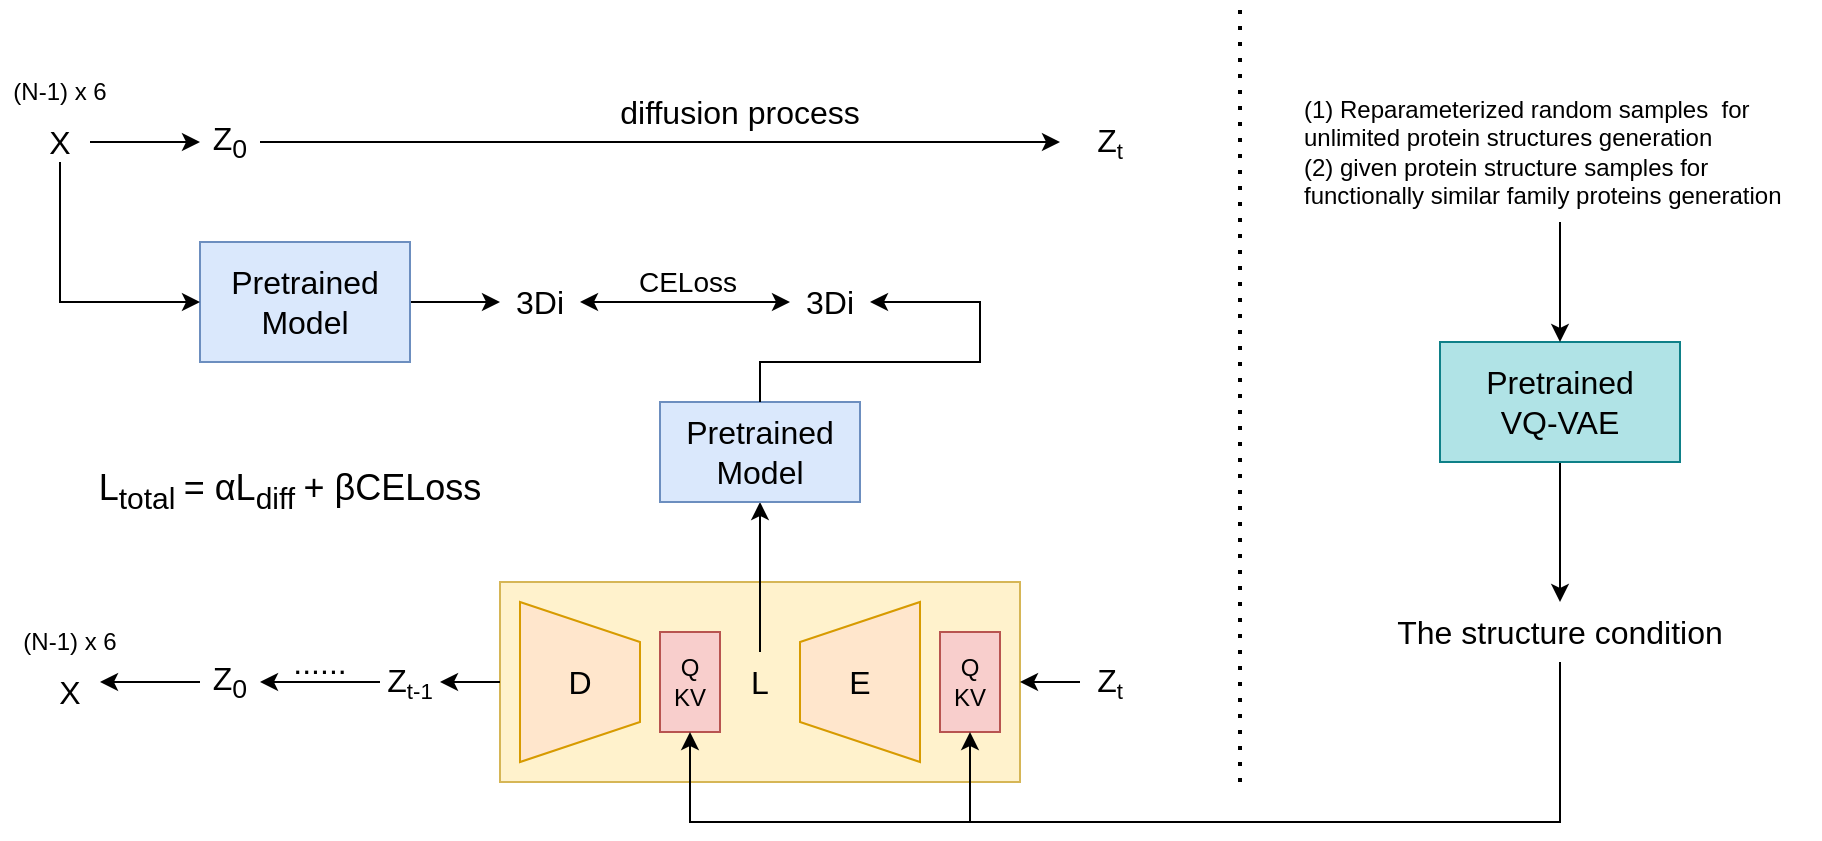 <mxfile version="21.5.0" type="github">
  <diagram name="第 1 页" id="3zp0N2sMeUjkROlY4g_E">
    <mxGraphModel dx="1330" dy="624" grid="1" gridSize="10" guides="1" tooltips="1" connect="1" arrows="1" fold="1" page="1" pageScale="1" pageWidth="827" pageHeight="1169" math="0" shadow="0">
      <root>
        <mxCell id="0" />
        <mxCell id="1" parent="0" />
        <mxCell id="gxt9Xrvfip5MAkFBjTN--1" value="&lt;font style=&quot;font-size: 16px;&quot;&gt;X&lt;/font&gt;" style="text;html=1;strokeColor=none;fillColor=none;align=center;verticalAlign=middle;whiteSpace=wrap;rounded=0;" parent="1" vertex="1">
          <mxGeometry x="45" y="110" width="50" height="20" as="geometry" />
        </mxCell>
        <mxCell id="gxt9Xrvfip5MAkFBjTN--2" value="(N-1) x 6" style="text;html=1;strokeColor=none;fillColor=none;align=center;verticalAlign=middle;whiteSpace=wrap;rounded=0;" parent="1" vertex="1">
          <mxGeometry x="40" y="80" width="60" height="30" as="geometry" />
        </mxCell>
        <mxCell id="gxt9Xrvfip5MAkFBjTN--3" value="&lt;font style=&quot;font-size: 16px;&quot;&gt;Z&lt;sub&gt;0&lt;/sub&gt;&lt;/font&gt;" style="text;html=1;strokeColor=none;fillColor=none;align=center;verticalAlign=middle;whiteSpace=wrap;rounded=0;" parent="1" vertex="1">
          <mxGeometry x="140" y="110" width="30" height="20" as="geometry" />
        </mxCell>
        <mxCell id="gxt9Xrvfip5MAkFBjTN--4" value="" style="endArrow=classic;html=1;rounded=0;exitX=0.8;exitY=0.5;exitDx=0;exitDy=0;exitPerimeter=0;entryX=0;entryY=0.5;entryDx=0;entryDy=0;" parent="1" source="gxt9Xrvfip5MAkFBjTN--1" target="gxt9Xrvfip5MAkFBjTN--3" edge="1">
          <mxGeometry width="50" height="50" relative="1" as="geometry">
            <mxPoint x="5" y="250" as="sourcePoint" />
            <mxPoint x="130" y="120" as="targetPoint" />
          </mxGeometry>
        </mxCell>
        <mxCell id="gxt9Xrvfip5MAkFBjTN--5" value="" style="endArrow=classic;html=1;rounded=0;exitX=1;exitY=0.5;exitDx=0;exitDy=0;" parent="1" source="gxt9Xrvfip5MAkFBjTN--3" edge="1">
          <mxGeometry width="50" height="50" relative="1" as="geometry">
            <mxPoint x="300" y="260" as="sourcePoint" />
            <mxPoint x="570" y="120" as="targetPoint" />
          </mxGeometry>
        </mxCell>
        <mxCell id="gxt9Xrvfip5MAkFBjTN--6" value="&lt;font style=&quot;font-size: 16px;&quot;&gt;diffusion process&lt;/font&gt;" style="text;html=1;strokeColor=none;fillColor=none;align=center;verticalAlign=middle;whiteSpace=wrap;rounded=0;" parent="1" vertex="1">
          <mxGeometry x="340" y="90" width="140" height="30" as="geometry" />
        </mxCell>
        <mxCell id="gxt9Xrvfip5MAkFBjTN--7" value="&lt;font style=&quot;font-size: 16px;&quot;&gt;Z&lt;/font&gt;&lt;font style=&quot;font-size: 13.333px;&quot;&gt;&lt;sub&gt;t&lt;/sub&gt;&lt;/font&gt;" style="text;html=1;strokeColor=none;fillColor=none;align=center;verticalAlign=middle;whiteSpace=wrap;rounded=0;" parent="1" vertex="1">
          <mxGeometry x="580" y="110" width="30" height="20" as="geometry" />
        </mxCell>
        <mxCell id="gxt9Xrvfip5MAkFBjTN--11" value="" style="edgeStyle=orthogonalEdgeStyle;rounded=0;orthogonalLoop=1;jettySize=auto;html=1;" parent="1" source="gxt9Xrvfip5MAkFBjTN--8" target="gxt9Xrvfip5MAkFBjTN--10" edge="1">
          <mxGeometry relative="1" as="geometry" />
        </mxCell>
        <mxCell id="gxt9Xrvfip5MAkFBjTN--8" value="&lt;font style=&quot;font-size: 16px;&quot;&gt;Pretrained&lt;br&gt;Model&lt;/font&gt;" style="rounded=0;whiteSpace=wrap;html=1;fillColor=#dae8fc;strokeColor=#6c8ebf;" parent="1" vertex="1">
          <mxGeometry x="140" y="170" width="105" height="60" as="geometry" />
        </mxCell>
        <mxCell id="gxt9Xrvfip5MAkFBjTN--9" value="" style="endArrow=classic;html=1;rounded=0;exitX=0.5;exitY=1;exitDx=0;exitDy=0;entryX=0;entryY=0.5;entryDx=0;entryDy=0;" parent="1" source="gxt9Xrvfip5MAkFBjTN--1" target="gxt9Xrvfip5MAkFBjTN--8" edge="1">
          <mxGeometry width="50" height="50" relative="1" as="geometry">
            <mxPoint x="80" y="330" as="sourcePoint" />
            <mxPoint x="130" y="280" as="targetPoint" />
            <Array as="points">
              <mxPoint x="70" y="200" />
            </Array>
          </mxGeometry>
        </mxCell>
        <mxCell id="gxt9Xrvfip5MAkFBjTN--10" value="&lt;font style=&quot;font-size: 16px;&quot;&gt;3Di&lt;/font&gt;" style="text;html=1;strokeColor=none;fillColor=none;align=center;verticalAlign=middle;whiteSpace=wrap;rounded=0;" parent="1" vertex="1">
          <mxGeometry x="290" y="190" width="40" height="20" as="geometry" />
        </mxCell>
        <mxCell id="gxt9Xrvfip5MAkFBjTN--12" value="" style="endArrow=none;dashed=1;html=1;dashPattern=1 3;strokeWidth=2;rounded=0;" parent="1" edge="1">
          <mxGeometry width="50" height="50" relative="1" as="geometry">
            <mxPoint x="660" y="440" as="sourcePoint" />
            <mxPoint x="660" y="50" as="targetPoint" />
          </mxGeometry>
        </mxCell>
        <mxCell id="gxt9Xrvfip5MAkFBjTN--17" value="" style="edgeStyle=orthogonalEdgeStyle;rounded=0;orthogonalLoop=1;jettySize=auto;html=1;" parent="1" source="gxt9Xrvfip5MAkFBjTN--13" target="gxt9Xrvfip5MAkFBjTN--16" edge="1">
          <mxGeometry relative="1" as="geometry" />
        </mxCell>
        <mxCell id="gxt9Xrvfip5MAkFBjTN--13" value="&lt;font style=&quot;font-size: 16px;&quot;&gt;Pretrained&lt;br&gt;VQ-VAE&lt;/font&gt;" style="rounded=0;whiteSpace=wrap;html=1;fillColor=#b0e3e6;strokeColor=#0e8088;" parent="1" vertex="1">
          <mxGeometry x="760" y="220" width="120" height="60" as="geometry" />
        </mxCell>
        <mxCell id="gxt9Xrvfip5MAkFBjTN--15" value="" style="edgeStyle=orthogonalEdgeStyle;rounded=0;orthogonalLoop=1;jettySize=auto;html=1;" parent="1" source="gxt9Xrvfip5MAkFBjTN--14" target="gxt9Xrvfip5MAkFBjTN--13" edge="1">
          <mxGeometry relative="1" as="geometry" />
        </mxCell>
        <mxCell id="gxt9Xrvfip5MAkFBjTN--14" value="&lt;font style=&quot;font-size: 12px;&quot;&gt;(1) Reparameterized random samples&amp;nbsp; for unlimited protein structures generation&lt;br&gt;(2)&amp;nbsp;&lt;span style=&quot;background-color: initial;&quot;&gt;given protein structure samples for functionally similar family proteins generation&lt;/span&gt;&lt;/font&gt;" style="text;html=1;strokeColor=none;fillColor=none;align=left;verticalAlign=middle;whiteSpace=wrap;rounded=0;" parent="1" vertex="1">
          <mxGeometry x="690" y="90" width="260" height="70" as="geometry" />
        </mxCell>
        <mxCell id="gxt9Xrvfip5MAkFBjTN--16" value="&lt;font style=&quot;font-size: 16px;&quot;&gt;The structure condition&lt;/font&gt;" style="text;html=1;strokeColor=none;fillColor=none;align=center;verticalAlign=middle;whiteSpace=wrap;rounded=0;" parent="1" vertex="1">
          <mxGeometry x="735" y="350" width="170" height="30" as="geometry" />
        </mxCell>
        <mxCell id="gxt9Xrvfip5MAkFBjTN--18" value="" style="rounded=0;whiteSpace=wrap;html=1;fillColor=#fff2cc;strokeColor=#d6b656;" parent="1" vertex="1">
          <mxGeometry x="290" y="340" width="260" height="100" as="geometry" />
        </mxCell>
        <mxCell id="gxt9Xrvfip5MAkFBjTN--19" value="&lt;font style=&quot;font-size: 16px;&quot;&gt;D&lt;/font&gt;" style="shape=trapezoid;perimeter=trapezoidPerimeter;whiteSpace=wrap;html=1;fixedSize=1;direction=south;fillColor=#ffe6cc;strokeColor=#d79b00;" parent="1" vertex="1">
          <mxGeometry x="300" y="350" width="60" height="80" as="geometry" />
        </mxCell>
        <mxCell id="gxt9Xrvfip5MAkFBjTN--20" value="&lt;font style=&quot;font-size: 16px;&quot;&gt;E&lt;/font&gt;" style="shape=trapezoid;perimeter=trapezoidPerimeter;whiteSpace=wrap;html=1;fixedSize=1;direction=north;fillColor=#ffe6cc;strokeColor=#d79b00;" parent="1" vertex="1">
          <mxGeometry x="440" y="350" width="60" height="80" as="geometry" />
        </mxCell>
        <mxCell id="gxt9Xrvfip5MAkFBjTN--21" value="Q&lt;br&gt;KV" style="rounded=0;whiteSpace=wrap;html=1;fillColor=#f8cecc;strokeColor=#b85450;" parent="1" vertex="1">
          <mxGeometry x="510" y="365" width="30" height="50" as="geometry" />
        </mxCell>
        <mxCell id="gxt9Xrvfip5MAkFBjTN--22" value="Q&lt;br&gt;KV" style="rounded=0;whiteSpace=wrap;html=1;fillColor=#f8cecc;strokeColor=#b85450;" parent="1" vertex="1">
          <mxGeometry x="370" y="365" width="30" height="50" as="geometry" />
        </mxCell>
        <mxCell id="gxt9Xrvfip5MAkFBjTN--23" value="&lt;font style=&quot;font-size: 16px;&quot;&gt;L&lt;/font&gt;" style="text;html=1;strokeColor=none;fillColor=none;align=center;verticalAlign=middle;whiteSpace=wrap;rounded=0;" parent="1" vertex="1">
          <mxGeometry x="405" y="375" width="30" height="30" as="geometry" />
        </mxCell>
        <mxCell id="gxt9Xrvfip5MAkFBjTN--24" value="" style="endArrow=classic;html=1;rounded=0;exitX=0.5;exitY=0;exitDx=0;exitDy=0;" parent="1" source="gxt9Xrvfip5MAkFBjTN--23" edge="1">
          <mxGeometry width="50" height="50" relative="1" as="geometry">
            <mxPoint x="320" y="330" as="sourcePoint" />
            <mxPoint x="420" y="300" as="targetPoint" />
            <Array as="points">
              <mxPoint x="420" y="320" />
            </Array>
          </mxGeometry>
        </mxCell>
        <mxCell id="gxt9Xrvfip5MAkFBjTN--25" value="&lt;font style=&quot;font-size: 16px;&quot;&gt;Pretrained&lt;/font&gt;&lt;br style=&quot;border-color: var(--border-color); font-size: 16px;&quot;&gt;&lt;span style=&quot;font-size: 16px;&quot;&gt;Model&lt;/span&gt;" style="rounded=0;whiteSpace=wrap;html=1;fillColor=#dae8fc;strokeColor=#6c8ebf;" parent="1" vertex="1">
          <mxGeometry x="370" y="250" width="100" height="50" as="geometry" />
        </mxCell>
        <mxCell id="gxt9Xrvfip5MAkFBjTN--26" value="&lt;font style=&quot;font-size: 16px;&quot;&gt;3Di&lt;/font&gt;" style="text;html=1;strokeColor=none;fillColor=none;align=center;verticalAlign=middle;whiteSpace=wrap;rounded=0;" parent="1" vertex="1">
          <mxGeometry x="435" y="190" width="40" height="20" as="geometry" />
        </mxCell>
        <mxCell id="gxt9Xrvfip5MAkFBjTN--27" value="" style="endArrow=classic;html=1;rounded=0;exitX=0.5;exitY=0;exitDx=0;exitDy=0;entryX=1;entryY=0.5;entryDx=0;entryDy=0;" parent="1" source="gxt9Xrvfip5MAkFBjTN--25" target="gxt9Xrvfip5MAkFBjTN--26" edge="1">
          <mxGeometry width="50" height="50" relative="1" as="geometry">
            <mxPoint x="130" y="370" as="sourcePoint" />
            <mxPoint x="530" y="160" as="targetPoint" />
            <Array as="points">
              <mxPoint x="420" y="230" />
              <mxPoint x="530" y="230" />
              <mxPoint x="530" y="200" />
            </Array>
          </mxGeometry>
        </mxCell>
        <mxCell id="gxt9Xrvfip5MAkFBjTN--28" value="" style="endArrow=classic;startArrow=classic;html=1;rounded=0;exitX=0;exitY=0.5;exitDx=0;exitDy=0;entryX=1;entryY=0.5;entryDx=0;entryDy=0;" parent="1" source="gxt9Xrvfip5MAkFBjTN--26" target="gxt9Xrvfip5MAkFBjTN--10" edge="1">
          <mxGeometry width="50" height="50" relative="1" as="geometry">
            <mxPoint x="210" y="330" as="sourcePoint" />
            <mxPoint x="260" y="280" as="targetPoint" />
          </mxGeometry>
        </mxCell>
        <mxCell id="gxt9Xrvfip5MAkFBjTN--29" value="&lt;font style=&quot;font-size: 14px;&quot;&gt;CELoss&lt;/font&gt;" style="text;html=1;strokeColor=none;fillColor=none;align=center;verticalAlign=middle;whiteSpace=wrap;rounded=0;" parent="1" vertex="1">
          <mxGeometry x="353.5" y="180" width="60" height="20" as="geometry" />
        </mxCell>
        <mxCell id="gxt9Xrvfip5MAkFBjTN--30" value="&lt;font style=&quot;font-size: 16px;&quot;&gt;Z&lt;/font&gt;&lt;font style=&quot;font-size: 13.333px;&quot;&gt;&lt;sub&gt;t&lt;/sub&gt;&lt;/font&gt;" style="text;html=1;strokeColor=none;fillColor=none;align=center;verticalAlign=middle;whiteSpace=wrap;rounded=0;" parent="1" vertex="1">
          <mxGeometry x="580" y="380" width="30" height="20" as="geometry" />
        </mxCell>
        <mxCell id="gxt9Xrvfip5MAkFBjTN--32" value="" style="endArrow=classic;html=1;rounded=0;exitX=0;exitY=0.5;exitDx=0;exitDy=0;entryX=1;entryY=0.5;entryDx=0;entryDy=0;" parent="1" source="gxt9Xrvfip5MAkFBjTN--30" target="gxt9Xrvfip5MAkFBjTN--18" edge="1">
          <mxGeometry width="50" height="50" relative="1" as="geometry">
            <mxPoint x="600" y="520" as="sourcePoint" />
            <mxPoint x="650" y="470" as="targetPoint" />
          </mxGeometry>
        </mxCell>
        <mxCell id="gxt9Xrvfip5MAkFBjTN--33" value="&lt;font style=&quot;font-size: 16px;&quot;&gt;Z&lt;/font&gt;&lt;font style=&quot;font-size: 13.333px;&quot;&gt;&lt;sub&gt;t-1&lt;/sub&gt;&lt;/font&gt;" style="text;html=1;strokeColor=none;fillColor=none;align=center;verticalAlign=middle;whiteSpace=wrap;rounded=0;" parent="1" vertex="1">
          <mxGeometry x="230" y="380" width="30" height="20" as="geometry" />
        </mxCell>
        <mxCell id="gxt9Xrvfip5MAkFBjTN--35" value="" style="endArrow=classic;html=1;rounded=0;exitX=0;exitY=0.5;exitDx=0;exitDy=0;entryX=1;entryY=0.5;entryDx=0;entryDy=0;" parent="1" source="gxt9Xrvfip5MAkFBjTN--18" target="gxt9Xrvfip5MAkFBjTN--33" edge="1">
          <mxGeometry width="50" height="50" relative="1" as="geometry">
            <mxPoint x="60" y="420" as="sourcePoint" />
            <mxPoint x="270" y="390" as="targetPoint" />
          </mxGeometry>
        </mxCell>
        <mxCell id="gxt9Xrvfip5MAkFBjTN--37" value="" style="endArrow=classic;html=1;rounded=0;exitX=0;exitY=0.5;exitDx=0;exitDy=0;entryX=1;entryY=0.5;entryDx=0;entryDy=0;" parent="1" source="gxt9Xrvfip5MAkFBjTN--33" target="gxt9Xrvfip5MAkFBjTN--39" edge="1">
          <mxGeometry width="50" height="50" relative="1" as="geometry">
            <mxPoint x="70" y="405" as="sourcePoint" />
            <mxPoint x="170" y="390" as="targetPoint" />
          </mxGeometry>
        </mxCell>
        <mxCell id="gxt9Xrvfip5MAkFBjTN--39" value="&lt;font style=&quot;font-size: 16px;&quot;&gt;Z&lt;sub&gt;0&lt;/sub&gt;&lt;/font&gt;" style="text;html=1;strokeColor=none;fillColor=none;align=center;verticalAlign=middle;whiteSpace=wrap;rounded=0;" parent="1" vertex="1">
          <mxGeometry x="140" y="380" width="30" height="20" as="geometry" />
        </mxCell>
        <mxCell id="gxt9Xrvfip5MAkFBjTN--41" value="&lt;font style=&quot;font-size: 16px;&quot;&gt;......&lt;/font&gt;" style="text;html=1;strokeColor=none;fillColor=none;align=center;verticalAlign=middle;whiteSpace=wrap;rounded=0;" parent="1" vertex="1">
          <mxGeometry x="170" y="365" width="60" height="30" as="geometry" />
        </mxCell>
        <mxCell id="gxt9Xrvfip5MAkFBjTN--42" value="&lt;font style=&quot;font-size: 16px;&quot;&gt;X&lt;/font&gt;" style="text;html=1;strokeColor=none;fillColor=none;align=center;verticalAlign=middle;whiteSpace=wrap;rounded=0;" parent="1" vertex="1">
          <mxGeometry x="50" y="385" width="50" height="20" as="geometry" />
        </mxCell>
        <mxCell id="gxt9Xrvfip5MAkFBjTN--43" value="(N-1) x 6" style="text;html=1;strokeColor=none;fillColor=none;align=center;verticalAlign=middle;whiteSpace=wrap;rounded=0;" parent="1" vertex="1">
          <mxGeometry x="45" y="355" width="60" height="30" as="geometry" />
        </mxCell>
        <mxCell id="gxt9Xrvfip5MAkFBjTN--45" value="" style="endArrow=classic;html=1;rounded=0;exitX=0;exitY=0.5;exitDx=0;exitDy=0;" parent="1" source="gxt9Xrvfip5MAkFBjTN--39" edge="1">
          <mxGeometry width="50" height="50" relative="1" as="geometry">
            <mxPoint x="100" y="490" as="sourcePoint" />
            <mxPoint x="90" y="390" as="targetPoint" />
          </mxGeometry>
        </mxCell>
        <mxCell id="gxt9Xrvfip5MAkFBjTN--46" value="" style="endArrow=classic;html=1;rounded=0;exitX=0.5;exitY=1;exitDx=0;exitDy=0;entryX=0.5;entryY=1;entryDx=0;entryDy=0;" parent="1" source="gxt9Xrvfip5MAkFBjTN--16" target="gxt9Xrvfip5MAkFBjTN--21" edge="1">
          <mxGeometry width="50" height="50" relative="1" as="geometry">
            <mxPoint x="490" y="570" as="sourcePoint" />
            <mxPoint x="540" y="520" as="targetPoint" />
            <Array as="points">
              <mxPoint x="820" y="460" />
              <mxPoint x="525" y="460" />
            </Array>
          </mxGeometry>
        </mxCell>
        <mxCell id="gxt9Xrvfip5MAkFBjTN--47" value="" style="endArrow=classic;html=1;rounded=0;entryX=0.5;entryY=1;entryDx=0;entryDy=0;" parent="1" target="gxt9Xrvfip5MAkFBjTN--22" edge="1">
          <mxGeometry width="50" height="50" relative="1" as="geometry">
            <mxPoint x="530" y="460" as="sourcePoint" />
            <mxPoint x="280" y="540" as="targetPoint" />
            <Array as="points">
              <mxPoint x="385" y="460" />
            </Array>
          </mxGeometry>
        </mxCell>
        <mxCell id="gxt9Xrvfip5MAkFBjTN--49" value="&lt;font style=&quot;font-size: 18px;&quot;&gt;L&lt;sub&gt;total&amp;nbsp;&lt;/sub&gt;= αL&lt;sub&gt;diff&amp;nbsp;&lt;/sub&gt;+ βCELoss&lt;/font&gt;" style="text;html=1;strokeColor=none;fillColor=none;align=center;verticalAlign=middle;whiteSpace=wrap;rounded=0;" parent="1" vertex="1">
          <mxGeometry x="80" y="280" width="210" height="30" as="geometry" />
        </mxCell>
      </root>
    </mxGraphModel>
  </diagram>
</mxfile>
